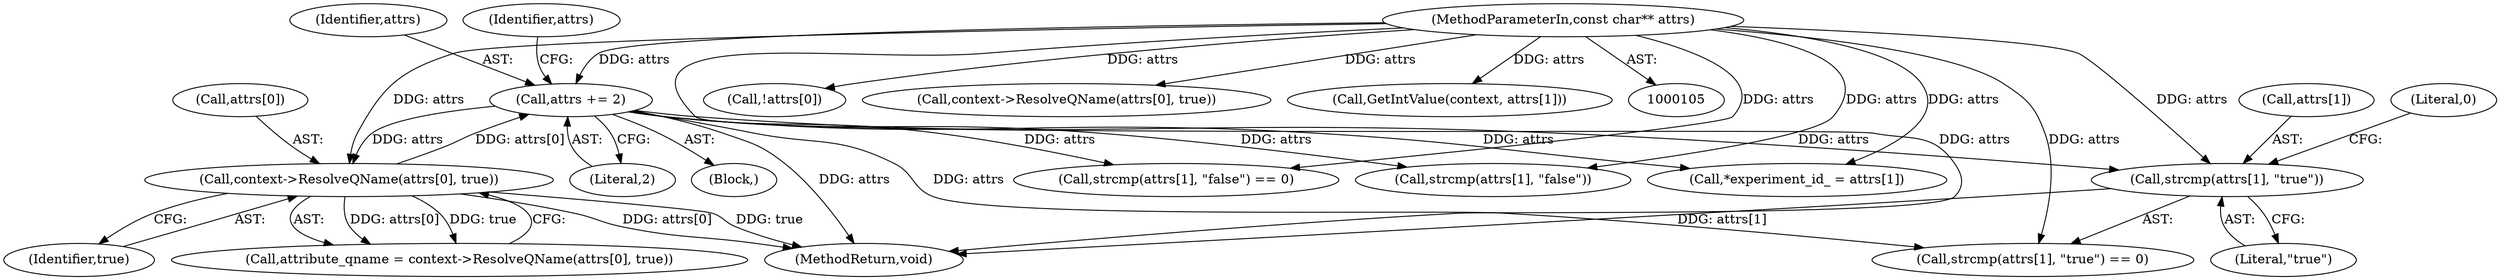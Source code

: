 digraph "0_Chrome_5f372f899b8709dac700710b5f0f90959dcf9ecb_2@API" {
"1000158" [label="(Call,strcmp(attrs[1], \"true\"))"];
"1000194" [label="(Call,attrs += 2)"];
"1000141" [label="(Call,context->ResolveQName(attrs[0], true))"];
"1000108" [label="(MethodParameterIn,const char** attrs)"];
"1000157" [label="(Call,strcmp(attrs[1], \"true\") == 0)"];
"1000188" [label="(Call,*experiment_id_ = attrs[1])"];
"1000170" [label="(Call,strcmp(attrs[1], \"false\") == 0)"];
"1000136" [label="(Identifier,attrs)"];
"1000158" [label="(Call,strcmp(attrs[1], \"true\"))"];
"1000262" [label="(MethodReturn,void)"];
"1000159" [label="(Call,attrs[1])"];
"1000205" [label="(Call,!attrs[0])"];
"1000194" [label="(Call,attrs += 2)"];
"1000142" [label="(Call,attrs[0])"];
"1000196" [label="(Literal,2)"];
"1000137" [label="(Block,)"];
"1000162" [label="(Literal,\"true\")"];
"1000108" [label="(MethodParameterIn,const char** attrs)"];
"1000195" [label="(Identifier,attrs)"];
"1000141" [label="(Call,context->ResolveQName(attrs[0], true))"];
"1000171" [label="(Call,strcmp(attrs[1], \"false\"))"];
"1000163" [label="(Literal,0)"];
"1000139" [label="(Call,attribute_qname = context->ResolveQName(attrs[0], true))"];
"1000145" [label="(Identifier,true)"];
"1000220" [label="(Call,context->ResolveQName(attrs[0], true))"];
"1000238" [label="(Call,GetIntValue(context, attrs[1]))"];
"1000158" -> "1000157"  [label="AST: "];
"1000158" -> "1000162"  [label="CFG: "];
"1000159" -> "1000158"  [label="AST: "];
"1000162" -> "1000158"  [label="AST: "];
"1000163" -> "1000158"  [label="CFG: "];
"1000158" -> "1000262"  [label="DDG: attrs[1]"];
"1000194" -> "1000158"  [label="DDG: attrs"];
"1000108" -> "1000158"  [label="DDG: attrs"];
"1000194" -> "1000137"  [label="AST: "];
"1000194" -> "1000196"  [label="CFG: "];
"1000195" -> "1000194"  [label="AST: "];
"1000196" -> "1000194"  [label="AST: "];
"1000136" -> "1000194"  [label="CFG: "];
"1000194" -> "1000262"  [label="DDG: attrs"];
"1000194" -> "1000141"  [label="DDG: attrs"];
"1000194" -> "1000157"  [label="DDG: attrs"];
"1000194" -> "1000170"  [label="DDG: attrs"];
"1000194" -> "1000171"  [label="DDG: attrs"];
"1000194" -> "1000188"  [label="DDG: attrs"];
"1000141" -> "1000194"  [label="DDG: attrs[0]"];
"1000108" -> "1000194"  [label="DDG: attrs"];
"1000141" -> "1000139"  [label="AST: "];
"1000141" -> "1000145"  [label="CFG: "];
"1000142" -> "1000141"  [label="AST: "];
"1000145" -> "1000141"  [label="AST: "];
"1000139" -> "1000141"  [label="CFG: "];
"1000141" -> "1000262"  [label="DDG: attrs[0]"];
"1000141" -> "1000262"  [label="DDG: true"];
"1000141" -> "1000139"  [label="DDG: attrs[0]"];
"1000141" -> "1000139"  [label="DDG: true"];
"1000108" -> "1000141"  [label="DDG: attrs"];
"1000108" -> "1000105"  [label="AST: "];
"1000108" -> "1000262"  [label="DDG: attrs"];
"1000108" -> "1000157"  [label="DDG: attrs"];
"1000108" -> "1000170"  [label="DDG: attrs"];
"1000108" -> "1000171"  [label="DDG: attrs"];
"1000108" -> "1000188"  [label="DDG: attrs"];
"1000108" -> "1000205"  [label="DDG: attrs"];
"1000108" -> "1000220"  [label="DDG: attrs"];
"1000108" -> "1000238"  [label="DDG: attrs"];
}
